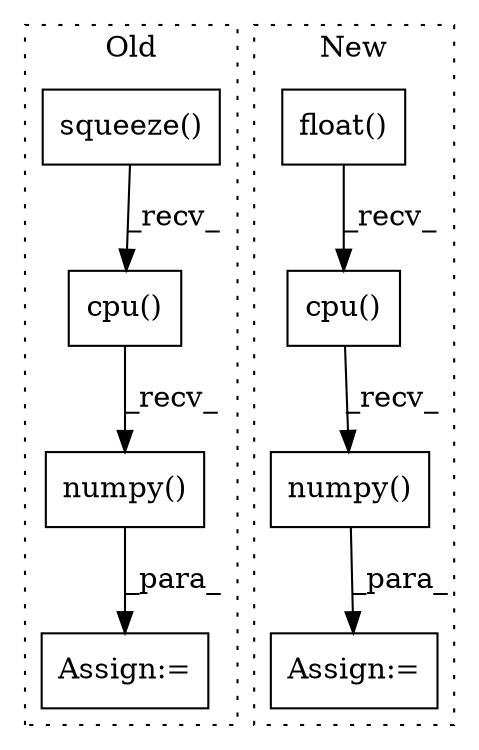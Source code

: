 digraph G {
subgraph cluster0 {
1 [label="cpu()" a="75" s="3367" l="34" shape="box"];
4 [label="numpy()" a="75" s="3367" l="42" shape="box"];
7 [label="Assign:=" a="68" s="3358" l="4" shape="box"];
8 [label="squeeze()" a="75" s="3101,3119" l="14,1" shape="box"];
label = "Old";
style="dotted";
}
subgraph cluster1 {
2 [label="float()" a="75" s="3189" l="17" shape="box"];
3 [label="Assign:=" a="68" s="3180" l="4" shape="box"];
5 [label="cpu()" a="75" s="3189" l="32" shape="box"];
6 [label="numpy()" a="75" s="3189" l="40" shape="box"];
label = "New";
style="dotted";
}
1 -> 4 [label="_recv_"];
2 -> 5 [label="_recv_"];
4 -> 7 [label="_para_"];
5 -> 6 [label="_recv_"];
6 -> 3 [label="_para_"];
8 -> 1 [label="_recv_"];
}